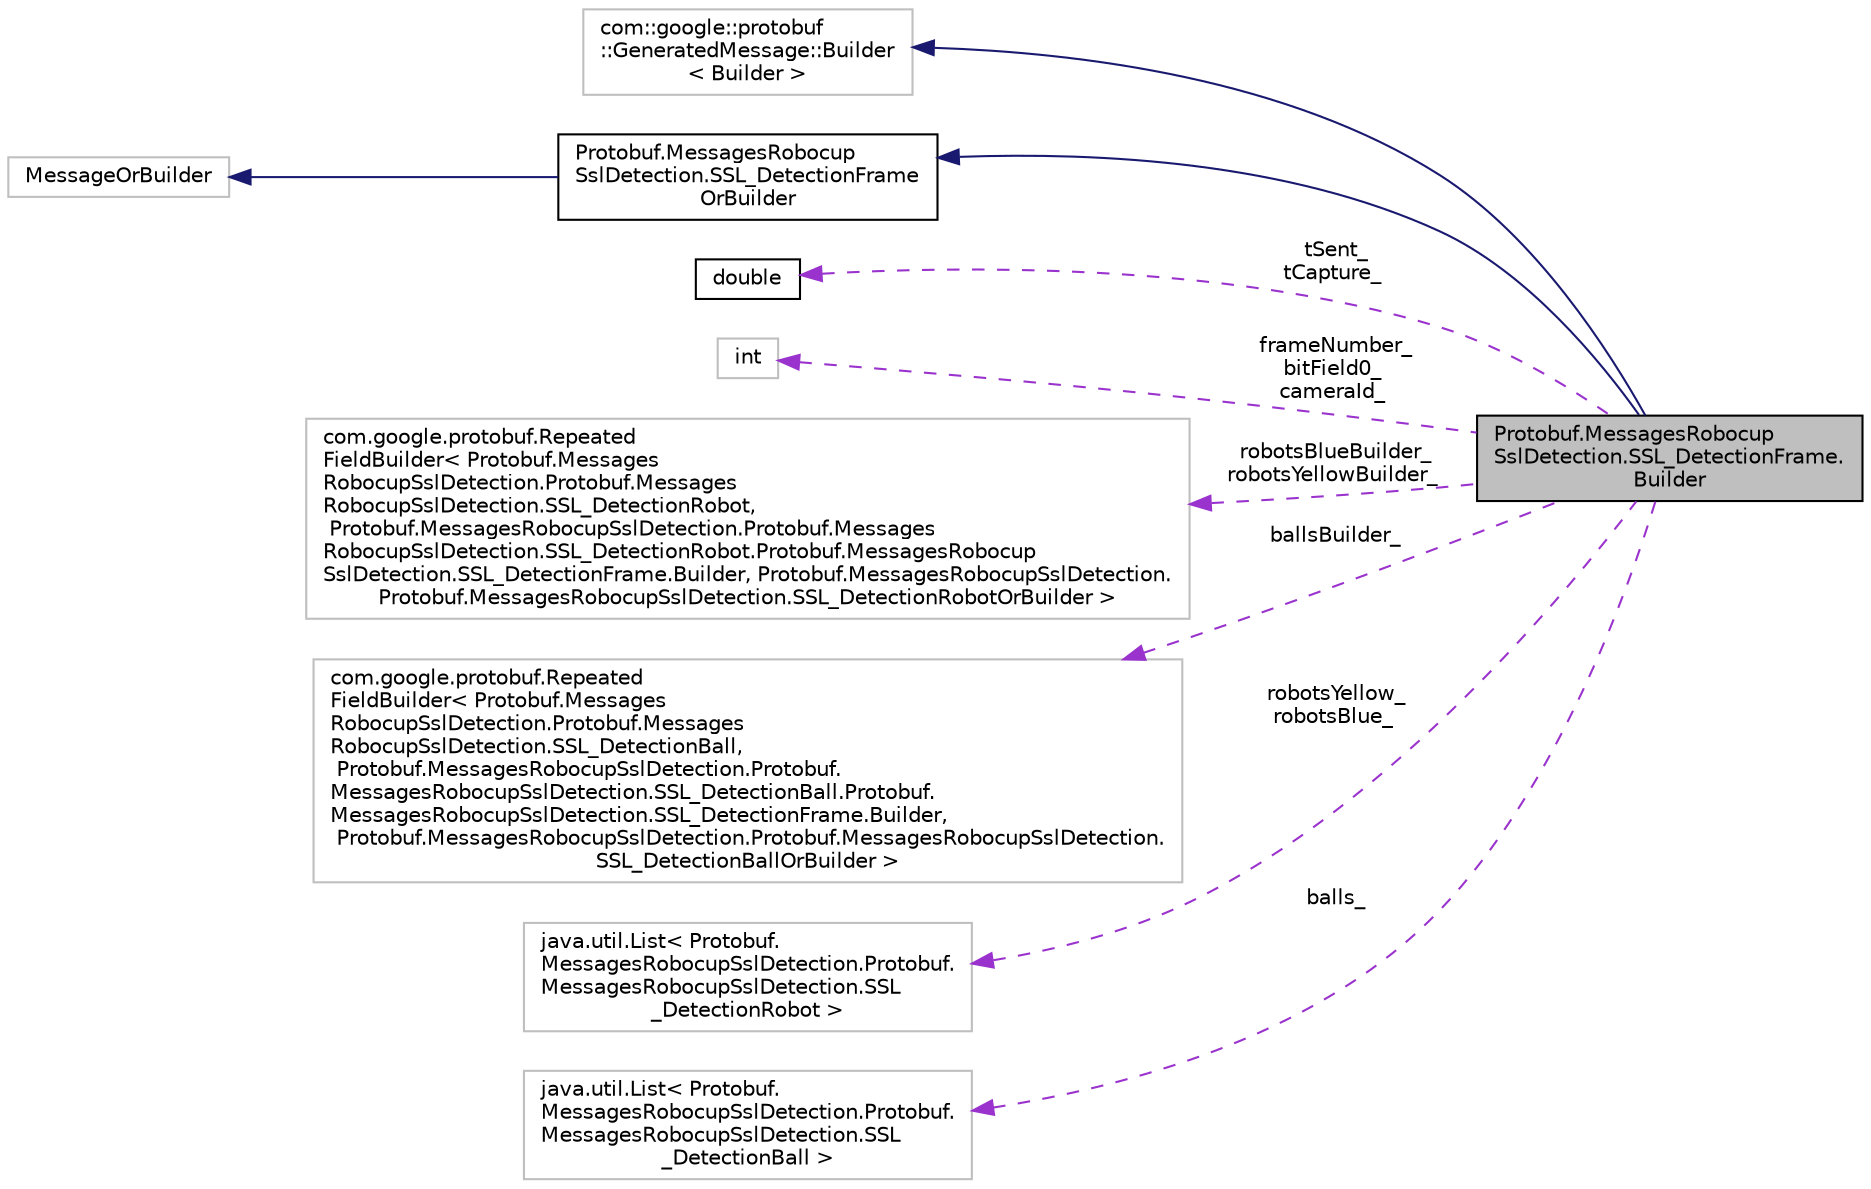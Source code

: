 digraph "Protobuf.MessagesRobocupSslDetection.SSL_DetectionFrame.Builder"
{
 // INTERACTIVE_SVG=YES
  edge [fontname="Helvetica",fontsize="10",labelfontname="Helvetica",labelfontsize="10"];
  node [fontname="Helvetica",fontsize="10",shape=record];
  rankdir="LR";
  Node1 [label="Protobuf.MessagesRobocup\lSslDetection.SSL_DetectionFrame.\lBuilder",height=0.2,width=0.4,color="black", fillcolor="grey75", style="filled", fontcolor="black"];
  Node2 -> Node1 [dir="back",color="midnightblue",fontsize="10",style="solid",fontname="Helvetica"];
  Node2 [label="com::google::protobuf\l::GeneratedMessage::Builder\l\< Builder \>",height=0.2,width=0.4,color="grey75", fillcolor="white", style="filled"];
  Node3 -> Node1 [dir="back",color="midnightblue",fontsize="10",style="solid",fontname="Helvetica"];
  Node3 [label="Protobuf.MessagesRobocup\lSslDetection.SSL_DetectionFrame\lOrBuilder",height=0.2,width=0.4,color="black", fillcolor="white", style="filled",URL="$da/dd7/interface_protobuf_1_1_messages_robocup_ssl_detection_1_1_s_s_l___detection_frame_or_builder.html"];
  Node4 -> Node3 [dir="back",color="midnightblue",fontsize="10",style="solid",fontname="Helvetica"];
  Node4 [label="MessageOrBuilder",height=0.2,width=0.4,color="grey75", fillcolor="white", style="filled"];
  Node5 -> Node1 [dir="back",color="darkorchid3",fontsize="10",style="dashed",label=" tSent_\ntCapture_" ,fontname="Helvetica"];
  Node5 [label="double",height=0.2,width=0.4,color="black", fillcolor="white", style="filled",URL="$df/de6/classdouble.html"];
  Node6 -> Node1 [dir="back",color="darkorchid3",fontsize="10",style="dashed",label=" frameNumber_\nbitField0_\ncameraId_" ,fontname="Helvetica"];
  Node6 [label="int",height=0.2,width=0.4,color="grey75", fillcolor="white", style="filled"];
  Node7 -> Node1 [dir="back",color="darkorchid3",fontsize="10",style="dashed",label=" robotsBlueBuilder_\nrobotsYellowBuilder_" ,fontname="Helvetica"];
  Node7 [label="com.google.protobuf.Repeated\lFieldBuilder\< Protobuf.Messages\lRobocupSslDetection.Protobuf.Messages\lRobocupSslDetection.SSL_DetectionRobot,\l Protobuf.MessagesRobocupSslDetection.Protobuf.Messages\lRobocupSslDetection.SSL_DetectionRobot.Protobuf.MessagesRobocup\lSslDetection.SSL_DetectionFrame.Builder, Protobuf.MessagesRobocupSslDetection.\lProtobuf.MessagesRobocupSslDetection.SSL_DetectionRobotOrBuilder \>",height=0.2,width=0.4,color="grey75", fillcolor="white", style="filled"];
  Node8 -> Node1 [dir="back",color="darkorchid3",fontsize="10",style="dashed",label=" ballsBuilder_" ,fontname="Helvetica"];
  Node8 [label="com.google.protobuf.Repeated\lFieldBuilder\< Protobuf.Messages\lRobocupSslDetection.Protobuf.Messages\lRobocupSslDetection.SSL_DetectionBall,\l Protobuf.MessagesRobocupSslDetection.Protobuf.\lMessagesRobocupSslDetection.SSL_DetectionBall.Protobuf.\lMessagesRobocupSslDetection.SSL_DetectionFrame.Builder,\l Protobuf.MessagesRobocupSslDetection.Protobuf.MessagesRobocupSslDetection.\lSSL_DetectionBallOrBuilder \>",height=0.2,width=0.4,color="grey75", fillcolor="white", style="filled"];
  Node9 -> Node1 [dir="back",color="darkorchid3",fontsize="10",style="dashed",label=" robotsYellow_\nrobotsBlue_" ,fontname="Helvetica"];
  Node9 [label="java.util.List\< Protobuf.\lMessagesRobocupSslDetection.Protobuf.\lMessagesRobocupSslDetection.SSL\l_DetectionRobot \>",height=0.2,width=0.4,color="grey75", fillcolor="white", style="filled"];
  Node10 -> Node1 [dir="back",color="darkorchid3",fontsize="10",style="dashed",label=" balls_" ,fontname="Helvetica"];
  Node10 [label="java.util.List\< Protobuf.\lMessagesRobocupSslDetection.Protobuf.\lMessagesRobocupSslDetection.SSL\l_DetectionBall \>",height=0.2,width=0.4,color="grey75", fillcolor="white", style="filled"];
}
